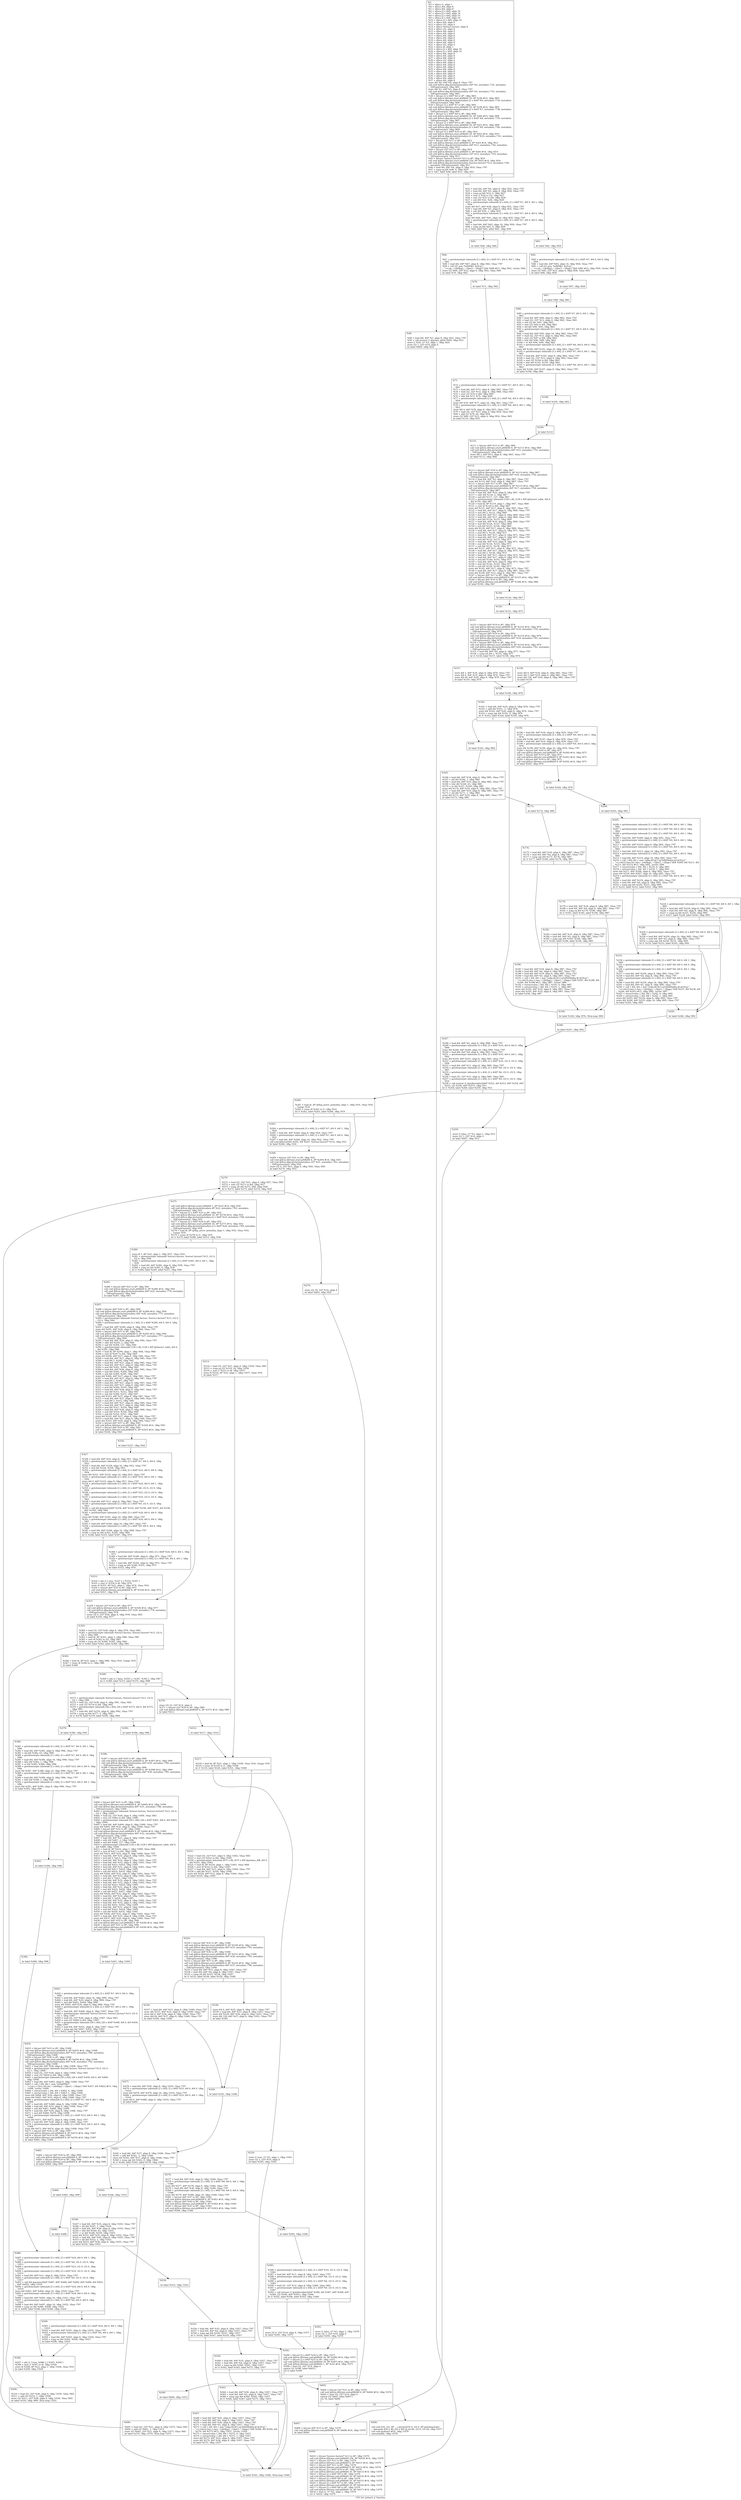 digraph "CFG for 'prime2_p' function" {
	label="CFG for 'prime2_p' function";

	Node0x16d6040 [shape=record,label="{%2:\l  %3 = alloca i1, align 1\l  %4 = alloca i64, align 8\l  %5 = alloca i64, align 8\l  %6 = alloca [2 x i64], align 16\l  %7 = alloca [2 x i64], align 16\l  %8 = alloca [2 x i64], align 16\l  %9 = alloca [2 x i64], align 16\l  %10 = alloca [2 x i64], align 16\l  %11 = alloca i64, align 8\l  %12 = alloca i32, align 4\l  %13 = alloca %struct.factors, align 8\l  %14 = alloca i32, align 4\l  %15 = alloca i64, align 8\l  %16 = alloca i64, align 8\l  %17 = alloca i64, align 8\l  %18 = alloca i64, align 8\l  %19 = alloca i64, align 8\l  %20 = alloca i64, align 8\l  %21 = alloca i32, align 4\l  %22 = alloca i8, align 1\l  %23 = alloca [2 x i64], align 16\l  %24 = alloca [2 x i64], align 16\l  %25 = alloca i64, align 8\l  %26 = alloca i64, align 8\l  %27 = alloca i64, align 8\l  %28 = alloca i32, align 4\l  %29 = alloca i64, align 8\l  %30 = alloca i64, align 8\l  %31 = alloca i64, align 8\l  %32 = alloca i64, align 8\l  %33 = alloca i64, align 8\l  %34 = alloca i64, align 8\l  %35 = alloca i64, align 8\l  %36 = alloca i64, align 8\l  %37 = alloca i64, align 8\l  store i64 %0, i64* %4, align 8, !tbaa !797\l  call void @llvm.dbg.declare(metadata i64* %4, metadata !732, metadata\l... !DIExpression()), !dbg !801\l  store i64 %1, i64* %5, align 8, !tbaa !797\l  call void @llvm.dbg.declare(metadata i64* %5, metadata !733, metadata\l... !DIExpression()), !dbg !802\l  %38 = bitcast [2 x i64]* %6 to i8*, !dbg !803\l  call void @llvm.lifetime.start.p0i8(i64 16, i8* %38) #14, !dbg !803\l  call void @llvm.dbg.declare(metadata [2 x i64]* %6, metadata !734, metadata\l... !DIExpression()), !dbg !804\l  %39 = bitcast [2 x i64]* %7 to i8*, !dbg !803\l  call void @llvm.lifetime.start.p0i8(i64 16, i8* %39) #14, !dbg !803\l  call void @llvm.dbg.declare(metadata [2 x i64]* %7, metadata !738, metadata\l... !DIExpression()), !dbg !805\l  %40 = bitcast [2 x i64]* %8 to i8*, !dbg !806\l  call void @llvm.lifetime.start.p0i8(i64 16, i8* %40) #14, !dbg !806\l  call void @llvm.dbg.declare(metadata [2 x i64]* %8, metadata !739, metadata\l... !DIExpression()), !dbg !807\l  %41 = bitcast [2 x i64]* %9 to i8*, !dbg !808\l  call void @llvm.lifetime.start.p0i8(i64 16, i8* %41) #14, !dbg !808\l  call void @llvm.dbg.declare(metadata [2 x i64]* %9, metadata !740, metadata\l... !DIExpression()), !dbg !809\l  %42 = bitcast [2 x i64]* %10 to i8*, !dbg !810\l  call void @llvm.lifetime.start.p0i8(i64 16, i8* %42) #14, !dbg !810\l  call void @llvm.dbg.declare(metadata [2 x i64]* %10, metadata !741, metadata\l... !DIExpression()), !dbg !811\l  %43 = bitcast i64* %11 to i8*, !dbg !812\l  call void @llvm.lifetime.start.p0i8(i64 8, i8* %43) #14, !dbg !812\l  call void @llvm.dbg.declare(metadata i64* %11, metadata !742, metadata\l... !DIExpression()), !dbg !813\l  %44 = bitcast i32* %12 to i8*, !dbg !814\l  call void @llvm.lifetime.start.p0i8(i64 4, i8* %44) #14, !dbg !814\l  call void @llvm.dbg.declare(metadata i32* %12, metadata !743, metadata\l... !DIExpression()), !dbg !815\l  %45 = bitcast %struct.factors* %13 to i8*, !dbg !816\l  call void @llvm.lifetime.start.p0i8(i64 256, i8* %45) #14, !dbg !816\l  call void @llvm.dbg.declare(metadata %struct.factors* %13, metadata !744,\l... metadata !DIExpression()), !dbg !817\l  %46 = load i64, i64* %4, align 8, !dbg !818, !tbaa !797\l  %47 = icmp eq i64 %46, 0, !dbg !820\l  br i1 %47, label %48, label %51, !dbg !821\l|{<s0>T|<s1>F}}"];
	Node0x16d6040:s0 -> Node0x16b6780;
	Node0x16d6040:s1 -> Node0x16b67d0;
	Node0x16b6780 [shape=record,label="{%48:\l\l  %49 = load i64, i64* %5, align 8, !dbg !822, !tbaa !797\l  %50 = call zeroext i1 @prime_p(i64 %49), !dbg !823\l  store i1 %50, i1* %3, align 1, !dbg !824\l  store i32 1, i32* %14, align 4\l  br label %609, !dbg !824\l}"];
	Node0x16b6780 -> Node0x16b88f0;
	Node0x16b67d0 [shape=record,label="{%51:\l\l  %52 = load i64, i64* %4, align 8, !dbg !825, !tbaa !797\l  %53 = load i64, i64* %5, align 8, !dbg !826, !tbaa !797\l  %54 = icmp eq i64 %53, 0, !dbg !827\l  %55 = zext i1 %54 to i32, !dbg !827\l  %56 = sext i32 %55 to i64, !dbg !828\l  %57 = sub i64 %52, %56, !dbg !829\l  %58 = getelementptr inbounds [2 x i64], [2 x i64]* %7, i64 0, i64 1, !dbg\l... !830\l  store i64 %57, i64* %58, align 8, !dbg !831, !tbaa !797\l  %59 = load i64, i64* %5, align 8, !dbg !832, !tbaa !797\l  %60 = sub i64 %59, 1, !dbg !833\l  %61 = getelementptr inbounds [2 x i64], [2 x i64]* %7, i64 0, i64 0, !dbg\l... !834\l  store i64 %60, i64* %61, align 16, !dbg !835, !tbaa !797\l  %62 = getelementptr inbounds [2 x i64], [2 x i64]* %7, i64 0, i64 0, !dbg\l... !836\l  %63 = load i64, i64* %62, align 16, !dbg !836, !tbaa !797\l  %64 = icmp eq i64 %63, 0, !dbg !838\l  br i1 %64, label %65, label %81, !dbg !839\l|{<s0>T|<s1>F}}"];
	Node0x16b67d0:s0 -> Node0x16b6820;
	Node0x16b67d0:s1 -> Node0x16b6960;
	Node0x16b6820 [shape=record,label="{%65:\l\l  br label %66, !dbg !840\l}"];
	Node0x16b6820 -> Node0x16b6870;
	Node0x16b6870 [shape=record,label="{%66:\l\l  %67 = getelementptr inbounds [2 x i64], [2 x i64]* %7, i64 0, i64 1, !dbg\l... !842\l  %68 = load i64, i64* %67, align 8, !dbg !842, !tbaa !797\l  %69 = call i32 asm \"bsf\\09$1, $\{0:q\}\",\l... \"=r,rm,~\{dirflag\},~\{fpsr\},~\{flags\}\"(i64 %68) #15, !dbg !842, !srcloc !844\l  store i32 %69, i32* %12, align 4, !dbg !842, !tbaa !845\l  br label %70, !dbg !842\l}"];
	Node0x16b6870 -> Node0x16b68c0;
	Node0x16b68c0 [shape=record,label="{%70:\l\l  br label %71, !dbg !842\l}"];
	Node0x16b68c0 -> Node0x16b6910;
	Node0x16b6910 [shape=record,label="{%71:\l\l  %72 = getelementptr inbounds [2 x i64], [2 x i64]* %7, i64 0, i64 1, !dbg\l... !847\l  %73 = load i64, i64* %72, align 8, !dbg !847, !tbaa !797\l  %74 = load i32, i32* %12, align 4, !dbg !848, !tbaa !845\l  %75 = zext i32 %74 to i64, !dbg !849\l  %76 = lshr i64 %73, %75, !dbg !849\l  %77 = getelementptr inbounds [2 x i64], [2 x i64]* %6, i64 0, i64 0, !dbg\l... !850\l  store i64 %76, i64* %77, align 16, !dbg !851, !tbaa !797\l  %78 = getelementptr inbounds [2 x i64], [2 x i64]* %6, i64 0, i64 1, !dbg\l... !852\l  store i64 0, i64* %78, align 8, !dbg !853, !tbaa !797\l  %79 = load i32, i32* %12, align 4, !dbg !854, !tbaa !845\l  %80 = add i32 %79, 64, !dbg !854\l  store i32 %80, i32* %12, align 4, !dbg !854, !tbaa !845\l  br label %110, !dbg !855\l}"];
	Node0x16b6910 -> Node0x16b6b90;
	Node0x16b6960 [shape=record,label="{%81:\l\l  br label %82, !dbg !856\l}"];
	Node0x16b6960 -> Node0x16b69b0;
	Node0x16b69b0 [shape=record,label="{%82:\l\l  %83 = getelementptr inbounds [2 x i64], [2 x i64]* %7, i64 0, i64 0, !dbg\l... !858\l  %84 = load i64, i64* %83, align 16, !dbg !858, !tbaa !797\l  %85 = call i32 asm \"bsf\\09$1, $\{0:q\}\",\l... \"=r,rm,~\{dirflag\},~\{fpsr\},~\{flags\}\"(i64 %84) #15, !dbg !858, !srcloc !860\l  store i32 %85, i32* %12, align 4, !dbg !858, !tbaa !845\l  br label %86, !dbg !858\l}"];
	Node0x16b69b0 -> Node0x16b6a00;
	Node0x16b6a00 [shape=record,label="{%86:\l\l  br label %87, !dbg !858\l}"];
	Node0x16b6a00 -> Node0x16b6a50;
	Node0x16b6a50 [shape=record,label="{%87:\l\l  br label %88, !dbg !861\l}"];
	Node0x16b6a50 -> Node0x16b6aa0;
	Node0x16b6aa0 [shape=record,label="{%88:\l\l  %89 = getelementptr inbounds [2 x i64], [2 x i64]* %7, i64 0, i64 1, !dbg\l... !862\l  %90 = load i64, i64* %89, align 8, !dbg !862, !tbaa !797\l  %91 = load i32, i32* %12, align 4, !dbg !862, !tbaa !845\l  %92 = sub i32 64, %91, !dbg !862\l  %93 = zext i32 %92 to i64, !dbg !862\l  %94 = shl i64 %90, %93, !dbg !862\l  %95 = getelementptr inbounds [2 x i64], [2 x i64]* %7, i64 0, i64 0, !dbg\l... !862\l  %96 = load i64, i64* %95, align 16, !dbg !862, !tbaa !797\l  %97 = load i32, i32* %12, align 4, !dbg !862, !tbaa !845\l  %98 = zext i32 %97 to i64, !dbg !862\l  %99 = lshr i64 %96, %98, !dbg !862\l  %100 = or i64 %94, %99, !dbg !862\l  %101 = getelementptr inbounds [2 x i64], [2 x i64]* %6, i64 0, i64 0, !dbg\l... !862\l  store i64 %100, i64* %101, align 16, !dbg !862, !tbaa !797\l  %102 = getelementptr inbounds [2 x i64], [2 x i64]* %7, i64 0, i64 1, !dbg\l... !862\l  %103 = load i64, i64* %102, align 8, !dbg !862, !tbaa !797\l  %104 = load i32, i32* %12, align 4, !dbg !862, !tbaa !845\l  %105 = zext i32 %104 to i64, !dbg !862\l  %106 = lshr i64 %103, %105, !dbg !862\l  %107 = getelementptr inbounds [2 x i64], [2 x i64]* %6, i64 0, i64 1, !dbg\l... !862\l  store i64 %106, i64* %107, align 8, !dbg !862, !tbaa !797\l  br label %108, !dbg !862\l}"];
	Node0x16b6aa0 -> Node0x16b6af0;
	Node0x16b6af0 [shape=record,label="{%108:\l\l  br label %109, !dbg !862\l}"];
	Node0x16b6af0 -> Node0x16b6b40;
	Node0x16b6b40 [shape=record,label="{%109:\l\l  br label %110\l}"];
	Node0x16b6b40 -> Node0x16b6b90;
	Node0x16b6b90 [shape=record,label="{%110:\l\l  %111 = bitcast i64* %15 to i8*, !dbg !864\l  call void @llvm.lifetime.start.p0i8(i64 8, i8* %111) #14, !dbg !864\l  call void @llvm.dbg.declare(metadata i64* %15, metadata !755, metadata\l... !DIExpression()), !dbg !865\l  store i64 2, i64* %15, align 8, !dbg !865, !tbaa !797\l  br label %112, !dbg !866\l}"];
	Node0x16b6b90 -> Node0x16b6be0;
	Node0x16b6be0 [shape=record,label="{%112:\l\l  %113 = bitcast i64* %16 to i8*, !dbg !867\l  call void @llvm.lifetime.start.p0i8(i64 8, i8* %113) #14, !dbg !867\l  call void @llvm.dbg.declare(metadata i64* %16, metadata !756, metadata\l... !DIExpression()), !dbg !867\l  %114 = load i64, i64* %5, align 8, !dbg !867, !tbaa !797\l  store i64 %114, i64* %16, align 8, !dbg !867, !tbaa !797\l  %115 = bitcast i64* %17 to i8*, !dbg !867\l  call void @llvm.lifetime.start.p0i8(i64 8, i8* %115) #14, !dbg !867\l  call void @llvm.dbg.declare(metadata i64* %17, metadata !758, metadata\l... !DIExpression()), !dbg !867\l  %116 = load i64, i64* %16, align 8, !dbg !867, !tbaa !797\l  %117 = udiv i64 %116, 2, !dbg !867\l  %118 = and i64 %117, 127, !dbg !867\l  %119 = getelementptr inbounds [128 x i8], [128 x i8]* @binvert_table, i64 0,\l... i64 %118, !dbg !867\l  %120 = load i8, i8* %119, align 1, !dbg !867, !tbaa !868\l  %121 = zext i8 %120 to i64, !dbg !867\l  store i64 %121, i64* %17, align 8, !dbg !867, !tbaa !797\l  %122 = load i64, i64* %17, align 8, !dbg !869, !tbaa !797\l  %123 = mul i64 2, %122, !dbg !869\l  %124 = load i64, i64* %17, align 8, !dbg !869, !tbaa !797\l  %125 = load i64, i64* %17, align 8, !dbg !869, !tbaa !797\l  %126 = mul i64 %124, %125, !dbg !869\l  %127 = load i64, i64* %16, align 8, !dbg !869, !tbaa !797\l  %128 = mul i64 %126, %127, !dbg !869\l  %129 = sub i64 %123, %128, !dbg !869\l  store i64 %129, i64* %17, align 8, !dbg !869, !tbaa !797\l  %130 = load i64, i64* %17, align 8, !dbg !871, !tbaa !797\l  %131 = mul i64 2, %130, !dbg !871\l  %132 = load i64, i64* %17, align 8, !dbg !871, !tbaa !797\l  %133 = load i64, i64* %17, align 8, !dbg !871, !tbaa !797\l  %134 = mul i64 %132, %133, !dbg !871\l  %135 = load i64, i64* %16, align 8, !dbg !871, !tbaa !797\l  %136 = mul i64 %134, %135, !dbg !871\l  %137 = sub i64 %131, %136, !dbg !871\l  store i64 %137, i64* %17, align 8, !dbg !871, !tbaa !797\l  %138 = load i64, i64* %17, align 8, !dbg !873, !tbaa !797\l  %139 = mul i64 2, %138, !dbg !873\l  %140 = load i64, i64* %17, align 8, !dbg !873, !tbaa !797\l  %141 = load i64, i64* %17, align 8, !dbg !873, !tbaa !797\l  %142 = mul i64 %140, %141, !dbg !873\l  %143 = load i64, i64* %16, align 8, !dbg !873, !tbaa !797\l  %144 = mul i64 %142, %143, !dbg !873\l  %145 = sub i64 %139, %144, !dbg !873\l  store i64 %145, i64* %17, align 8, !dbg !873, !tbaa !797\l  %146 = load i64, i64* %17, align 8, !dbg !867, !tbaa !797\l  store i64 %146, i64* %11, align 8, !dbg !867, !tbaa !797\l  %147 = bitcast i64* %17 to i8*, !dbg !866\l  call void @llvm.lifetime.end.p0i8(i64 8, i8* %147) #14, !dbg !866\l  %148 = bitcast i64* %16 to i8*, !dbg !866\l  call void @llvm.lifetime.end.p0i8(i64 8, i8* %148) #14, !dbg !866\l  br label %149, !dbg !867\l}"];
	Node0x16b6be0 -> Node0x16b6c30;
	Node0x16b6c30 [shape=record,label="{%149:\l\l  br label %150, !dbg !867\l}"];
	Node0x16b6c30 -> Node0x16b6c80;
	Node0x16b6c80 [shape=record,label="{%150:\l\l  br label %151, !dbg !875\l}"];
	Node0x16b6c80 -> Node0x16b6cd0;
	Node0x16b6cd0 [shape=record,label="{%151:\l\l  %152 = bitcast i64* %18 to i8*, !dbg !876\l  call void @llvm.lifetime.start.p0i8(i64 8, i8* %152) #14, !dbg !876\l  call void @llvm.dbg.declare(metadata i64* %18, metadata !759, metadata\l... !DIExpression()), !dbg !876\l  %153 = bitcast i64* %19 to i8*, !dbg !876\l  call void @llvm.lifetime.start.p0i8(i64 8, i8* %153) #14, !dbg !876\l  call void @llvm.dbg.declare(metadata i64* %19, metadata !761, metadata\l... !DIExpression()), !dbg !876\l  %154 = bitcast i64* %20 to i8*, !dbg !876\l  call void @llvm.lifetime.start.p0i8(i64 8, i8* %154) #14, !dbg !876\l  call void @llvm.dbg.declare(metadata i64* %20, metadata !762, metadata\l... !DIExpression()), !dbg !876\l  %155 = load i64, i64* %4, align 8, !dbg !877, !tbaa !797\l  %156 = icmp ult i64 1, %155, !dbg !877\l  br i1 %156, label %157, label %158, !dbg !876\l|{<s0>T|<s1>F}}"];
	Node0x16b6cd0:s0 -> Node0x16b6d20;
	Node0x16b6cd0:s1 -> Node0x16b6d70;
	Node0x16b6d20 [shape=record,label="{%157:\l\l  store i64 1, i64* %18, align 8, !dbg !879, !tbaa !797\l  store i64 0, i64* %19, align 8, !dbg !879, !tbaa !797\l  store i64 64, i64* %20, align 8, !dbg !879, !tbaa !797\l  br label %159, !dbg !879\l}"];
	Node0x16b6d20 -> Node0x16b6dc0;
	Node0x16b6d70 [shape=record,label="{%158:\l\l  store i64 0, i64* %18, align 8, !dbg !881, !tbaa !797\l  store i64 1, i64* %19, align 8, !dbg !881, !tbaa !797\l  store i64 128, i64* %20, align 8, !dbg !881, !tbaa !797\l  br label %159\l}"];
	Node0x16b6d70 -> Node0x16b6dc0;
	Node0x16b6dc0 [shape=record,label="{%159:\l\l  br label %160, !dbg !876\l}"];
	Node0x16b6dc0 -> Node0x16b6e10;
	Node0x16b6e10 [shape=record,label="{%160:\l\l  %161 = load i64, i64* %20, align 8, !dbg !876, !tbaa !797\l  %162 = add i64 %161, -1, !dbg !876\l  store i64 %162, i64* %20, align 8, !dbg !876, !tbaa !797\l  %163 = icmp ugt i64 %161, 0, !dbg !876\l  br i1 %163, label %164, label %195, !dbg !876\l|{<s0>T|<s1>F}}"];
	Node0x16b6e10:s0 -> Node0x16b6e60;
	Node0x16b6e10:s1 -> Node0x16b70e0;
	Node0x16b6e60 [shape=record,label="{%164:\l\l  br label %165, !dbg !883\l}"];
	Node0x16b6e60 -> Node0x16b6eb0;
	Node0x16b6eb0 [shape=record,label="{%165:\l\l  %166 = load i64, i64* %18, align 8, !dbg !885, !tbaa !797\l  %167 = shl i64 %166, 1, !dbg !885\l  %168 = load i64, i64* %19, align 8, !dbg !885, !tbaa !797\l  %169 = lshr i64 %168, 63, !dbg !885\l  %170 = or i64 %167, %169, !dbg !885\l  store i64 %170, i64* %18, align 8, !dbg !885, !tbaa !797\l  %171 = load i64, i64* %19, align 8, !dbg !885, !tbaa !797\l  %172 = shl i64 %171, 1, !dbg !885\l  store i64 %172, i64* %19, align 8, !dbg !885, !tbaa !797\l  br label %173, !dbg !885\l}"];
	Node0x16b6eb0 -> Node0x16b6f00;
	Node0x16b6f00 [shape=record,label="{%173:\l\l  br label %174, !dbg !885\l}"];
	Node0x16b6f00 -> Node0x16b6f50;
	Node0x16b6f50 [shape=record,label="{%174:\l\l  %175 = load i64, i64* %18, align 8, !dbg !887, !tbaa !797\l  %176 = load i64, i64* %4, align 8, !dbg !887, !tbaa !797\l  %177 = icmp ugt i64 %175, %176, !dbg !887\l  br i1 %177, label %186, label %178, !dbg !887\l|{<s0>T|<s1>F}}"];
	Node0x16b6f50:s0 -> Node0x16b7040;
	Node0x16b6f50:s1 -> Node0x16b6fa0;
	Node0x16b6fa0 [shape=record,label="{%178:\l\l  %179 = load i64, i64* %18, align 8, !dbg !887, !tbaa !797\l  %180 = load i64, i64* %4, align 8, !dbg !887, !tbaa !797\l  %181 = icmp eq i64 %179, %180, !dbg !887\l  br i1 %181, label %182, label %194, !dbg !887\l|{<s0>T|<s1>F}}"];
	Node0x16b6fa0:s0 -> Node0x16b6ff0;
	Node0x16b6fa0:s1 -> Node0x16b7090;
	Node0x16b6ff0 [shape=record,label="{%182:\l\l  %183 = load i64, i64* %19, align 8, !dbg !887, !tbaa !797\l  %184 = load i64, i64* %5, align 8, !dbg !887, !tbaa !797\l  %185 = icmp uge i64 %183, %184, !dbg !887\l  br i1 %185, label %186, label %194, !dbg !883\l|{<s0>T|<s1>F}}"];
	Node0x16b6ff0:s0 -> Node0x16b7040;
	Node0x16b6ff0:s1 -> Node0x16b7090;
	Node0x16b7040 [shape=record,label="{%186:\l\l  %187 = load i64, i64* %18, align 8, !dbg !887, !tbaa !797\l  %188 = load i64, i64* %4, align 8, !dbg !887, !tbaa !797\l  %189 = load i64, i64* %19, align 8, !dbg !887, !tbaa !797\l  %190 = load i64, i64* %5, align 8, !dbg !887, !tbaa !797\l  %191 = call \{ i64, i64 \} asm \"subq $5,$\{1:q\}\\0A\\09sbbq $3,$\{0:q\}\",\l... \"=r,=&r,0,rme,1,rme,~\{dirflag\},~\{fpsr\},~\{flags\}\"(i64 %187, i64 %188, i64\l... %189, i64 %190) #15, !dbg !887, !srcloc !889\l  %192 = extractvalue \{ i64, i64 \} %191, 0, !dbg !887\l  %193 = extractvalue \{ i64, i64 \} %191, 1, !dbg !887\l  store i64 %192, i64* %18, align 8, !dbg !887, !tbaa !797\l  store i64 %193, i64* %19, align 8, !dbg !887, !tbaa !797\l  br label %194, !dbg !887\l}"];
	Node0x16b7040 -> Node0x16b7090;
	Node0x16b7090 [shape=record,label="{%194:\l\l  br label %160, !dbg !876, !llvm.loop !890\l}"];
	Node0x16b7090 -> Node0x16b6e10;
	Node0x16b70e0 [shape=record,label="{%195:\l\l  %196 = load i64, i64* %18, align 8, !dbg !876, !tbaa !797\l  %197 = getelementptr inbounds [2 x i64], [2 x i64]* %9, i64 0, i64 1, !dbg\l... !876\l  store i64 %196, i64* %197, align 8, !dbg !876, !tbaa !797\l  %198 = load i64, i64* %19, align 8, !dbg !876, !tbaa !797\l  %199 = getelementptr inbounds [2 x i64], [2 x i64]* %9, i64 0, i64 0, !dbg\l... !876\l  store i64 %198, i64* %199, align 16, !dbg !876, !tbaa !797\l  %200 = bitcast i64* %20 to i8*, !dbg !875\l  call void @llvm.lifetime.end.p0i8(i64 8, i8* %200) #14, !dbg !875\l  %201 = bitcast i64* %19 to i8*, !dbg !875\l  call void @llvm.lifetime.end.p0i8(i64 8, i8* %201) #14, !dbg !875\l  %202 = bitcast i64* %18 to i8*, !dbg !875\l  call void @llvm.lifetime.end.p0i8(i64 8, i8* %202) #14, !dbg !875\l  br label %203, !dbg !876\l}"];
	Node0x16b70e0 -> Node0x16b7130;
	Node0x16b7130 [shape=record,label="{%203:\l\l  br label %204, !dbg !876\l}"];
	Node0x16b7130 -> Node0x16b7180;
	Node0x16b7180 [shape=record,label="{%204:\l\l  br label %205, !dbg !891\l}"];
	Node0x16b7180 -> Node0x16b71d0;
	Node0x16b71d0 [shape=record,label="{%205:\l\l  %206 = getelementptr inbounds [2 x i64], [2 x i64]* %8, i64 0, i64 1, !dbg\l... !892\l  %207 = getelementptr inbounds [2 x i64], [2 x i64]* %8, i64 0, i64 0, !dbg\l... !892\l  %208 = getelementptr inbounds [2 x i64], [2 x i64]* %9, i64 0, i64 1, !dbg\l... !892\l  %209 = load i64, i64* %208, align 8, !dbg !892, !tbaa !797\l  %210 = getelementptr inbounds [2 x i64], [2 x i64]* %9, i64 0, i64 1, !dbg\l... !892\l  %211 = load i64, i64* %210, align 8, !dbg !892, !tbaa !797\l  %212 = getelementptr inbounds [2 x i64], [2 x i64]* %9, i64 0, i64 0, !dbg\l... !892\l  %213 = load i64, i64* %212, align 16, !dbg !892, !tbaa !797\l  %214 = getelementptr inbounds [2 x i64], [2 x i64]* %9, i64 0, i64 0, !dbg\l... !892\l  %215 = load i64, i64* %214, align 16, !dbg !892, !tbaa !797\l  %216 = call \{ i64, i64 \} asm \"addq $5,$\{1:q\}\\0A\\09adcq $3,$\{0:q\}\",\l... \"=r,=&r,0,rme,%1,rme,~\{dirflag\},~\{fpsr\},~\{flags\}\"(i64 %209, i64 %211, i64\l... %213, i64 %215) #15, !dbg !892, !srcloc !894\l  %217 = extractvalue \{ i64, i64 \} %216, 0, !dbg !892\l  %218 = extractvalue \{ i64, i64 \} %216, 1, !dbg !892\l  store i64 %217, i64* %206, align 8, !dbg !892, !tbaa !797\l  store i64 %218, i64* %207, align 16, !dbg !892, !tbaa !797\l  %219 = getelementptr inbounds [2 x i64], [2 x i64]* %8, i64 0, i64 1, !dbg\l... !895\l  %220 = load i64, i64* %219, align 8, !dbg !895, !tbaa !797\l  %221 = load i64, i64* %4, align 8, !dbg !895, !tbaa !797\l  %222 = icmp ugt i64 %220, %221, !dbg !895\l  br i1 %222, label %233, label %223, !dbg !895\l|{<s0>T|<s1>F}}"];
	Node0x16b71d0:s0 -> Node0x16b72c0;
	Node0x16b71d0:s1 -> Node0x16b7220;
	Node0x16b7220 [shape=record,label="{%223:\l\l  %224 = getelementptr inbounds [2 x i64], [2 x i64]* %8, i64 0, i64 1, !dbg\l... !895\l  %225 = load i64, i64* %224, align 8, !dbg !895, !tbaa !797\l  %226 = load i64, i64* %4, align 8, !dbg !895, !tbaa !797\l  %227 = icmp eq i64 %225, %226, !dbg !895\l  br i1 %227, label %228, label %245, !dbg !895\l|{<s0>T|<s1>F}}"];
	Node0x16b7220:s0 -> Node0x16b7270;
	Node0x16b7220:s1 -> Node0x16b7310;
	Node0x16b7270 [shape=record,label="{%228:\l\l  %229 = getelementptr inbounds [2 x i64], [2 x i64]* %8, i64 0, i64 0, !dbg\l... !895\l  %230 = load i64, i64* %229, align 16, !dbg !895, !tbaa !797\l  %231 = load i64, i64* %5, align 8, !dbg !895, !tbaa !797\l  %232 = icmp uge i64 %230, %231, !dbg !895\l  br i1 %232, label %233, label %245, !dbg !892\l|{<s0>T|<s1>F}}"];
	Node0x16b7270:s0 -> Node0x16b72c0;
	Node0x16b7270:s1 -> Node0x16b7310;
	Node0x16b72c0 [shape=record,label="{%233:\l\l  %234 = getelementptr inbounds [2 x i64], [2 x i64]* %8, i64 0, i64 1, !dbg\l... !895\l  %235 = getelementptr inbounds [2 x i64], [2 x i64]* %8, i64 0, i64 0, !dbg\l... !895\l  %236 = getelementptr inbounds [2 x i64], [2 x i64]* %8, i64 0, i64 1, !dbg\l... !895\l  %237 = load i64, i64* %236, align 8, !dbg !895, !tbaa !797\l  %238 = load i64, i64* %4, align 8, !dbg !895, !tbaa !797\l  %239 = getelementptr inbounds [2 x i64], [2 x i64]* %8, i64 0, i64 0, !dbg\l... !895\l  %240 = load i64, i64* %239, align 16, !dbg !895, !tbaa !797\l  %241 = load i64, i64* %5, align 8, !dbg !895, !tbaa !797\l  %242 = call \{ i64, i64 \} asm \"subq $5,$\{1:q\}\\0A\\09sbbq $3,$\{0:q\}\",\l... \"=r,=&r,0,rme,1,rme,~\{dirflag\},~\{fpsr\},~\{flags\}\"(i64 %237, i64 %238, i64\l... %240, i64 %241) #15, !dbg !895, !srcloc !897\l  %243 = extractvalue \{ i64, i64 \} %242, 0, !dbg !895\l  %244 = extractvalue \{ i64, i64 \} %242, 1, !dbg !895\l  store i64 %243, i64* %234, align 8, !dbg !895, !tbaa !797\l  store i64 %244, i64* %235, align 16, !dbg !895, !tbaa !797\l  br label %245, !dbg !895\l}"];
	Node0x16b72c0 -> Node0x16b7310;
	Node0x16b7310 [shape=record,label="{%245:\l\l  br label %246, !dbg !892\l}"];
	Node0x16b7310 -> Node0x16b7360;
	Node0x16b7360 [shape=record,label="{%246:\l\l  br label %247, !dbg !892\l}"];
	Node0x16b7360 -> Node0x16b73b0;
	Node0x16b73b0 [shape=record,label="{%247:\l\l  %248 = load i64, i64* %5, align 8, !dbg !898, !tbaa !797\l  %249 = getelementptr inbounds [2 x i64], [2 x i64]* %10, i64 0, i64 0, !dbg\l... !899\l  store i64 %248, i64* %249, align 16, !dbg !900, !tbaa !797\l  %250 = load i64, i64* %4, align 8, !dbg !901, !tbaa !797\l  %251 = getelementptr inbounds [2 x i64], [2 x i64]* %10, i64 0, i64 1, !dbg\l... !902\l  store i64 %250, i64* %251, align 8, !dbg !903, !tbaa !797\l  %252 = getelementptr inbounds [2 x i64], [2 x i64]* %10, i32 0, i32 0, !dbg\l... !904\l  %253 = load i64, i64* %11, align 8, !dbg !906, !tbaa !797\l  %254 = getelementptr inbounds [2 x i64], [2 x i64]* %8, i32 0, i32 0, !dbg\l... !907\l  %255 = getelementptr inbounds [2 x i64], [2 x i64]* %6, i32 0, i32 0, !dbg\l... !908\l  %256 = load i32, i32* %12, align 4, !dbg !909, !tbaa !845\l  %257 = getelementptr inbounds [2 x i64], [2 x i64]* %9, i32 0, i32 0, !dbg\l... !910\l  %258 = call zeroext i1 @millerrabin2(i64* %252, i64 %253, i64* %254, i64*\l... %255, i32 %256, i64* %257), !dbg !911\l  br i1 %258, label %260, label %259, !dbg !912\l|{<s0>T|<s1>F}}"];
	Node0x16b73b0:s0 -> Node0x16b7450;
	Node0x16b73b0:s1 -> Node0x16b7400;
	Node0x16b7400 [shape=record,label="{%259:\l\l  store i1 false, i1* %3, align 1, !dbg !913\l  store i32 1, i32* %14, align 4\l  br label %607, !dbg !913\l}"];
	Node0x16b7400 -> Node0x16b88a0;
	Node0x16b7450 [shape=record,label="{%260:\l\l  %261 = load i8, i8* @flag_prove_primality, align 1, !dbg !914, !tbaa !916,\l... !range !918\l  %262 = trunc i8 %261 to i1, !dbg !914\l  br i1 %262, label %263, label %268, !dbg !919\l|{<s0>T|<s1>F}}"];
	Node0x16b7450:s0 -> Node0x16b74a0;
	Node0x16b7450:s1 -> Node0x16b74f0;
	Node0x16b74a0 [shape=record,label="{%263:\l\l  %264 = getelementptr inbounds [2 x i64], [2 x i64]* %7, i64 0, i64 1, !dbg\l... !920\l  %265 = load i64, i64* %264, align 8, !dbg !920, !tbaa !797\l  %266 = getelementptr inbounds [2 x i64], [2 x i64]* %7, i64 0, i64 0, !dbg\l... !922\l  %267 = load i64, i64* %266, align 16, !dbg !922, !tbaa !797\l  call void @factor(i64 %265, i64 %267, %struct.factors* %13), !dbg !923\l  br label %268, !dbg !924\l}"];
	Node0x16b74a0 -> Node0x16b74f0;
	Node0x16b74f0 [shape=record,label="{%268:\l\l  %269 = bitcast i32* %21 to i8*, !dbg !925\l  call void @llvm.lifetime.start.p0i8(i64 4, i8* %269) #14, !dbg !925\l  call void @llvm.dbg.declare(metadata i32* %21, metadata !763, metadata\l... !DIExpression()), !dbg !926\l  store i32 0, i32* %21, align 4, !dbg !926, !tbaa !845\l  br label %270, !dbg !925\l}"];
	Node0x16b74f0 -> Node0x16b7540;
	Node0x16b7540 [shape=record,label="{%270:\l\l  %271 = load i32, i32* %21, align 4, !dbg !927, !tbaa !845\l  %272 = zext i32 %271 to i64, !dbg !927\l  %273 = icmp ult i64 %272, 668, !dbg !928\l  br i1 %273, label %275, label %274, !dbg !929\l|{<s0>T|<s1>F}}"];
	Node0x16b7540:s0 -> Node0x16b75e0;
	Node0x16b7540:s1 -> Node0x16b7590;
	Node0x16b7590 [shape=record,label="{%274:\l\l  store i32 18, i32* %14, align 4\l  br label %603, !dbg !929\l}"];
	Node0x16b7590 -> Node0x16b8800;
	Node0x16b75e0 [shape=record,label="{%275:\l\l  call void @llvm.lifetime.start.p0i8(i64 1, i8* %22) #14, !dbg !930\l  call void @llvm.dbg.declare(metadata i8* %22, metadata !765, metadata\l... !DIExpression()), !dbg !931\l  %276 = bitcast [2 x i64]* %23 to i8*, !dbg !932\l  call void @llvm.lifetime.start.p0i8(i64 16, i8* %276) #14, !dbg !932\l  call void @llvm.dbg.declare(metadata [2 x i64]* %23, metadata !768, metadata\l... !DIExpression()), !dbg !933\l  %277 = bitcast [2 x i64]* %24 to i8*, !dbg !932\l  call void @llvm.lifetime.start.p0i8(i64 16, i8* %277) #14, !dbg !932\l  call void @llvm.dbg.declare(metadata [2 x i64]* %24, metadata !769, metadata\l... !DIExpression()), !dbg !934\l  %278 = load i8, i8* @flag_prove_primality, align 1, !dbg !935, !tbaa !916,\l... !range !918\l  %279 = trunc i8 %278 to i1, !dbg !935\l  br i1 %279, label %280, label %513, !dbg !936\l|{<s0>T|<s1>F}}"];
	Node0x16b75e0:s0 -> Node0x16b7630;
	Node0x16b75e0:s1 -> Node0x16b8030;
	Node0x16b7630 [shape=record,label="{%280:\l\l  store i8 1, i8* %22, align 1, !dbg !937, !tbaa !916\l  %281 = getelementptr inbounds %struct.factors, %struct.factors* %13, i32 0,\l... i32 0, !dbg !938\l  %282 = getelementptr inbounds [2 x i64], [2 x i64]* %281, i64 0, i64 1, !dbg\l... !939\l  %283 = load i64, i64* %282, align 8, !dbg !939, !tbaa !797\l  %284 = icmp ne i64 %283, 0, !dbg !939\l  br i1 %284, label %285, label %357, !dbg !940\l|{<s0>T|<s1>F}}"];
	Node0x16b7630:s0 -> Node0x16b7680;
	Node0x16b7630:s1 -> Node0x16b7860;
	Node0x16b7680 [shape=record,label="{%285:\l\l  %286 = bitcast i64* %25 to i8*, !dbg !941\l  call void @llvm.lifetime.start.p0i8(i64 8, i8* %286) #14, !dbg !941\l  call void @llvm.dbg.declare(metadata i64* %25, metadata !770, metadata\l... !DIExpression()), !dbg !942\l  br label %287, !dbg !943\l}"];
	Node0x16b7680 -> Node0x16b76d0;
	Node0x16b76d0 [shape=record,label="{%287:\l\l  %288 = bitcast i64* %26 to i8*, !dbg !944\l  call void @llvm.lifetime.start.p0i8(i64 8, i8* %288) #14, !dbg !944\l  call void @llvm.dbg.declare(metadata i64* %26, metadata !775, metadata\l... !DIExpression()), !dbg !944\l  %289 = getelementptr inbounds %struct.factors, %struct.factors* %13, i32 0,\l... i32 0, !dbg !944\l  %290 = getelementptr inbounds [2 x i64], [2 x i64]* %289, i64 0, i64 0, !dbg\l... !944\l  %291 = load i64, i64* %290, align 8, !dbg !944, !tbaa !797\l  store i64 %291, i64* %26, align 8, !dbg !944, !tbaa !797\l  %292 = bitcast i64* %27 to i8*, !dbg !944\l  call void @llvm.lifetime.start.p0i8(i64 8, i8* %292) #14, !dbg !944\l  call void @llvm.dbg.declare(metadata i64* %27, metadata !777, metadata\l... !DIExpression()), !dbg !944\l  %293 = load i64, i64* %26, align 8, !dbg !944, !tbaa !797\l  %294 = udiv i64 %293, 2, !dbg !944\l  %295 = and i64 %294, 127, !dbg !944\l  %296 = getelementptr inbounds [128 x i8], [128 x i8]* @binvert_table, i64 0,\l... i64 %295, !dbg !944\l  %297 = load i8, i8* %296, align 1, !dbg !944, !tbaa !868\l  %298 = zext i8 %297 to i64, !dbg !944\l  store i64 %298, i64* %27, align 8, !dbg !944, !tbaa !797\l  %299 = load i64, i64* %27, align 8, !dbg !945, !tbaa !797\l  %300 = mul i64 2, %299, !dbg !945\l  %301 = load i64, i64* %27, align 8, !dbg !945, !tbaa !797\l  %302 = load i64, i64* %27, align 8, !dbg !945, !tbaa !797\l  %303 = mul i64 %301, %302, !dbg !945\l  %304 = load i64, i64* %26, align 8, !dbg !945, !tbaa !797\l  %305 = mul i64 %303, %304, !dbg !945\l  %306 = sub i64 %300, %305, !dbg !945\l  store i64 %306, i64* %27, align 8, !dbg !945, !tbaa !797\l  %307 = load i64, i64* %27, align 8, !dbg !947, !tbaa !797\l  %308 = mul i64 2, %307, !dbg !947\l  %309 = load i64, i64* %27, align 8, !dbg !947, !tbaa !797\l  %310 = load i64, i64* %27, align 8, !dbg !947, !tbaa !797\l  %311 = mul i64 %309, %310, !dbg !947\l  %312 = load i64, i64* %26, align 8, !dbg !947, !tbaa !797\l  %313 = mul i64 %311, %312, !dbg !947\l  %314 = sub i64 %308, %313, !dbg !947\l  store i64 %314, i64* %27, align 8, !dbg !947, !tbaa !797\l  %315 = load i64, i64* %27, align 8, !dbg !949, !tbaa !797\l  %316 = mul i64 2, %315, !dbg !949\l  %317 = load i64, i64* %27, align 8, !dbg !949, !tbaa !797\l  %318 = load i64, i64* %27, align 8, !dbg !949, !tbaa !797\l  %319 = mul i64 %317, %318, !dbg !949\l  %320 = load i64, i64* %26, align 8, !dbg !949, !tbaa !797\l  %321 = mul i64 %319, %320, !dbg !949\l  %322 = sub i64 %316, %321, !dbg !949\l  store i64 %322, i64* %27, align 8, !dbg !949, !tbaa !797\l  %323 = load i64, i64* %27, align 8, !dbg !944, !tbaa !797\l  store i64 %323, i64* %25, align 8, !dbg !944, !tbaa !797\l  %324 = bitcast i64* %27 to i8*, !dbg !943\l  call void @llvm.lifetime.end.p0i8(i64 8, i8* %324) #14, !dbg !943\l  %325 = bitcast i64* %26 to i8*, !dbg !943\l  call void @llvm.lifetime.end.p0i8(i64 8, i8* %325) #14, !dbg !943\l  br label %326, !dbg !944\l}"];
	Node0x16b76d0 -> Node0x16b7720;
	Node0x16b7720 [shape=record,label="{%326:\l\l  br label %327, !dbg !944\l}"];
	Node0x16b7720 -> Node0x16b7770;
	Node0x16b7770 [shape=record,label="{%327:\l\l  %328 = load i64, i64* %25, align 8, !dbg !951, !tbaa !797\l  %329 = getelementptr inbounds [2 x i64], [2 x i64]* %7, i64 0, i64 0, !dbg\l... !952\l  %330 = load i64, i64* %329, align 16, !dbg !952, !tbaa !797\l  %331 = mul i64 %328, %330, !dbg !953\l  %332 = getelementptr inbounds [2 x i64], [2 x i64]* %23, i64 0, i64 0, !dbg\l... !954\l  store i64 %331, i64* %332, align 16, !dbg !955, !tbaa !797\l  %333 = getelementptr inbounds [2 x i64], [2 x i64]* %23, i64 0, i64 1, !dbg\l... !956\l  store i64 0, i64* %333, align 8, !dbg !957, !tbaa !797\l  %334 = getelementptr inbounds [2 x i64], [2 x i64]* %24, i64 0, i64 1, !dbg\l... !958\l  %335 = getelementptr inbounds [2 x i64], [2 x i64]* %8, i32 0, i32 0, !dbg\l... !959\l  %336 = getelementptr inbounds [2 x i64], [2 x i64]* %23, i32 0, i32 0, !dbg\l... !960\l  %337 = getelementptr inbounds [2 x i64], [2 x i64]* %10, i32 0, i32 0, !dbg\l... !961\l  %338 = load i64, i64* %11, align 8, !dbg !962, !tbaa !797\l  %339 = getelementptr inbounds [2 x i64], [2 x i64]* %9, i32 0, i32 0, !dbg\l... !963\l  %340 = call i64 @powm2(i64* %334, i64* %335, i64* %336, i64* %337, i64 %338,\l... i64* %339), !dbg !964\l  %341 = getelementptr inbounds [2 x i64], [2 x i64]* %24, i64 0, i64 0, !dbg\l... !965\l  store i64 %340, i64* %341, align 16, !dbg !966, !tbaa !797\l  %342 = getelementptr inbounds [2 x i64], [2 x i64]* %24, i64 0, i64 0, !dbg\l... !967\l  %343 = load i64, i64* %342, align 16, !dbg !967, !tbaa !797\l  %344 = getelementptr inbounds [2 x i64], [2 x i64]* %9, i64 0, i64 0, !dbg\l... !968\l  %345 = load i64, i64* %344, align 16, !dbg !968, !tbaa !797\l  %346 = icmp ne i64 %343, %345, !dbg !969\l  br i1 %346, label %353, label %347, !dbg !970\l|{<s0>T|<s1>F}}"];
	Node0x16b7770:s0 -> Node0x16b7810;
	Node0x16b7770:s1 -> Node0x16b77c0;
	Node0x16b77c0 [shape=record,label="{%347:\l\l  %348 = getelementptr inbounds [2 x i64], [2 x i64]* %24, i64 0, i64 1, !dbg\l... !971\l  %349 = load i64, i64* %348, align 8, !dbg !971, !tbaa !797\l  %350 = getelementptr inbounds [2 x i64], [2 x i64]* %9, i64 0, i64 1, !dbg\l... !972\l  %351 = load i64, i64* %350, align 8, !dbg !972, !tbaa !797\l  %352 = icmp ne i64 %349, %351, !dbg !973\l  br label %353, !dbg !970\l}"];
	Node0x16b77c0 -> Node0x16b7810;
	Node0x16b7810 [shape=record,label="{%353:\l\l  %354 = phi i1 [ true, %327 ], [ %352, %347 ]\l  %355 = zext i1 %354 to i8, !dbg !974\l  store i8 %355, i8* %22, align 1, !dbg !974, !tbaa !916\l  %356 = bitcast i64* %25 to i8*, !dbg !975\l  call void @llvm.lifetime.end.p0i8(i64 8, i8* %356) #14, !dbg !975\l  br label %357, !dbg !976\l}"];
	Node0x16b7810 -> Node0x16b7860;
	Node0x16b7860 [shape=record,label="{%357:\l\l  %358 = bitcast i32* %28 to i8*, !dbg !977\l  call void @llvm.lifetime.start.p0i8(i64 4, i8* %358) #14, !dbg !977\l  call void @llvm.dbg.declare(metadata i32* %28, metadata !778, metadata\l... !DIExpression()), !dbg !978\l  store i32 0, i32* %28, align 4, !dbg !978, !tbaa !845\l  br label %359, !dbg !977\l}"];
	Node0x16b7860 -> Node0x16b78b0;
	Node0x16b78b0 [shape=record,label="{%359:\l\l  %360 = load i32, i32* %28, align 4, !dbg !979, !tbaa !845\l  %361 = getelementptr inbounds %struct.factors, %struct.factors* %13, i32 0,\l... i32 3, !dbg !980\l  %362 = load i8, i8* %361, align 2, !dbg !980, !tbaa !981\l  %363 = zext i8 %362 to i32, !dbg !983\l  %364 = icmp ult i32 %360, %363, !dbg !984\l  br i1 %364, label %365, label %368, !dbg !985\l|{<s0>T|<s1>F}}"];
	Node0x16b78b0:s0 -> Node0x16b7900;
	Node0x16b78b0:s1 -> Node0x16b7950;
	Node0x16b7900 [shape=record,label="{%365:\l\l  %366 = load i8, i8* %22, align 1, !dbg !986, !tbaa !916, !range !918\l  %367 = trunc i8 %366 to i1, !dbg !986\l  br label %368\l}"];
	Node0x16b7900 -> Node0x16b7950;
	Node0x16b7950 [shape=record,label="{%368:\l\l  %369 = phi i1 [ false, %359 ], [ %367, %365 ], !dbg !987\l  br i1 %369, label %372, label %370, !dbg !988\l|{<s0>T|<s1>F}}"];
	Node0x16b7950:s0 -> Node0x16b79f0;
	Node0x16b7950:s1 -> Node0x16b79a0;
	Node0x16b79a0 [shape=record,label="{%370:\l\l  store i32 23, i32* %14, align 4\l  %371 = bitcast i32* %28 to i8*, !dbg !989\l  call void @llvm.lifetime.end.p0i8(i64 4, i8* %371) #14, !dbg !989\l  br label %512\l}"];
	Node0x16b79a0 -> Node0x16b7fe0;
	Node0x16b79f0 [shape=record,label="{%372:\l\l  %373 = getelementptr inbounds %struct.factors, %struct.factors* %13, i32 0,\l... i32 1, !dbg !990\l  %374 = load i32, i32* %28, align 4, !dbg !991, !tbaa !845\l  %375 = zext i32 %374 to i64, !dbg !992\l  %376 = getelementptr inbounds [26 x i64], [26 x i64]* %373, i64 0, i64 %375,\l... !dbg !992\l  %377 = load i64, i64* %376, align 8, !dbg !992, !tbaa !797\l  %378 = icmp eq i64 %377, 2, !dbg !993\l  br i1 %378, label %379, label %395, !dbg !994\l|{<s0>T|<s1>F}}"];
	Node0x16b79f0:s0 -> Node0x16b7a40;
	Node0x16b79f0:s1 -> Node0x16b7b80;
	Node0x16b7a40 [shape=record,label="{%379:\l\l  br label %380, !dbg !995\l}"];
	Node0x16b7a40 -> Node0x16b7a90;
	Node0x16b7a90 [shape=record,label="{%380:\l\l  %381 = getelementptr inbounds [2 x i64], [2 x i64]* %7, i64 0, i64 1, !dbg\l... !996\l  %382 = load i64, i64* %381, align 8, !dbg !996, !tbaa !797\l  %383 = shl i64 %382, 63, !dbg !996\l  %384 = getelementptr inbounds [2 x i64], [2 x i64]* %7, i64 0, i64 0, !dbg\l... !996\l  %385 = load i64, i64* %384, align 16, !dbg !996, !tbaa !797\l  %386 = lshr i64 %385, 1, !dbg !996\l  %387 = or i64 %383, %386, !dbg !996\l  %388 = getelementptr inbounds [2 x i64], [2 x i64]* %23, i64 0, i64 0, !dbg\l... !996\l  store i64 %387, i64* %388, align 16, !dbg !996, !tbaa !797\l  %389 = getelementptr inbounds [2 x i64], [2 x i64]* %7, i64 0, i64 1, !dbg\l... !996\l  %390 = load i64, i64* %389, align 8, !dbg !996, !tbaa !797\l  %391 = lshr i64 %390, 1, !dbg !996\l  %392 = getelementptr inbounds [2 x i64], [2 x i64]* %23, i64 0, i64 1, !dbg\l... !996\l  store i64 %391, i64* %392, align 8, !dbg !996, !tbaa !797\l  br label %393, !dbg !996\l}"];
	Node0x16b7a90 -> Node0x16b7ae0;
	Node0x16b7ae0 [shape=record,label="{%393:\l\l  br label %394, !dbg !996\l}"];
	Node0x16b7ae0 -> Node0x16b7b30;
	Node0x16b7b30 [shape=record,label="{%394:\l\l  br label %486, !dbg !996\l}"];
	Node0x16b7b30 -> Node0x16b7ea0;
	Node0x16b7b80 [shape=record,label="{%395:\l\l  br label %396, !dbg !998\l}"];
	Node0x16b7b80 -> Node0x16b7bd0;
	Node0x16b7bd0 [shape=record,label="{%396:\l\l  %397 = bitcast i64* %29 to i8*, !dbg !999\l  call void @llvm.lifetime.start.p0i8(i64 8, i8* %397) #14, !dbg !999\l  call void @llvm.dbg.declare(metadata i64* %29, metadata !780, metadata\l... !DIExpression()), !dbg !999\l  %398 = bitcast i64* %30 to i8*, !dbg !999\l  call void @llvm.lifetime.start.p0i8(i64 8, i8* %398) #14, !dbg !999\l  call void @llvm.dbg.declare(metadata i64* %30, metadata !785, metadata\l... !DIExpression()), !dbg !999\l  br label %399, !dbg !999\l}"];
	Node0x16b7bd0 -> Node0x16b7c20;
	Node0x16b7c20 [shape=record,label="{%399:\l\l  %400 = bitcast i64* %31 to i8*, !dbg !1000\l  call void @llvm.lifetime.start.p0i8(i64 8, i8* %400) #14, !dbg !1000\l  call void @llvm.dbg.declare(metadata i64* %31, metadata !786, metadata\l... !DIExpression()), !dbg !1000\l  %401 = getelementptr inbounds %struct.factors, %struct.factors* %13, i32 0,\l... i32 1, !dbg !1000\l  %402 = load i32, i32* %28, align 4, !dbg !1000, !tbaa !845\l  %403 = zext i32 %402 to i64, !dbg !1000\l  %404 = getelementptr inbounds [26 x i64], [26 x i64]* %401, i64 0, i64 %403,\l... !dbg !1000\l  %405 = load i64, i64* %404, align 8, !dbg !1000, !tbaa !797\l  store i64 %405, i64* %31, align 8, !dbg !1000, !tbaa !797\l  %406 = bitcast i64* %32 to i8*, !dbg !1000\l  call void @llvm.lifetime.start.p0i8(i64 8, i8* %406) #14, !dbg !1000\l  call void @llvm.dbg.declare(metadata i64* %32, metadata !788, metadata\l... !DIExpression()), !dbg !1000\l  %407 = load i64, i64* %31, align 8, !dbg !1000, !tbaa !797\l  %408 = udiv i64 %407, 2, !dbg !1000\l  %409 = and i64 %408, 127, !dbg !1000\l  %410 = getelementptr inbounds [128 x i8], [128 x i8]* @binvert_table, i64 0,\l... i64 %409, !dbg !1000\l  %411 = load i8, i8* %410, align 1, !dbg !1000, !tbaa !868\l  %412 = zext i8 %411 to i64, !dbg !1000\l  store i64 %412, i64* %32, align 8, !dbg !1000, !tbaa !797\l  %413 = load i64, i64* %32, align 8, !dbg !1001, !tbaa !797\l  %414 = mul i64 2, %413, !dbg !1001\l  %415 = load i64, i64* %32, align 8, !dbg !1001, !tbaa !797\l  %416 = load i64, i64* %32, align 8, !dbg !1001, !tbaa !797\l  %417 = mul i64 %415, %416, !dbg !1001\l  %418 = load i64, i64* %31, align 8, !dbg !1001, !tbaa !797\l  %419 = mul i64 %417, %418, !dbg !1001\l  %420 = sub i64 %414, %419, !dbg !1001\l  store i64 %420, i64* %32, align 8, !dbg !1001, !tbaa !797\l  %421 = load i64, i64* %32, align 8, !dbg !1003, !tbaa !797\l  %422 = mul i64 2, %421, !dbg !1003\l  %423 = load i64, i64* %32, align 8, !dbg !1003, !tbaa !797\l  %424 = load i64, i64* %32, align 8, !dbg !1003, !tbaa !797\l  %425 = mul i64 %423, %424, !dbg !1003\l  %426 = load i64, i64* %31, align 8, !dbg !1003, !tbaa !797\l  %427 = mul i64 %425, %426, !dbg !1003\l  %428 = sub i64 %422, %427, !dbg !1003\l  store i64 %428, i64* %32, align 8, !dbg !1003, !tbaa !797\l  %429 = load i64, i64* %32, align 8, !dbg !1005, !tbaa !797\l  %430 = mul i64 2, %429, !dbg !1005\l  %431 = load i64, i64* %32, align 8, !dbg !1005, !tbaa !797\l  %432 = load i64, i64* %32, align 8, !dbg !1005, !tbaa !797\l  %433 = mul i64 %431, %432, !dbg !1005\l  %434 = load i64, i64* %31, align 8, !dbg !1005, !tbaa !797\l  %435 = mul i64 %433, %434, !dbg !1005\l  %436 = sub i64 %430, %435, !dbg !1005\l  store i64 %436, i64* %32, align 8, !dbg !1005, !tbaa !797\l  %437 = load i64, i64* %32, align 8, !dbg !1000, !tbaa !797\l  store i64 %437, i64* %29, align 8, !dbg !1000, !tbaa !797\l  %438 = bitcast i64* %32 to i8*, !dbg !999\l  call void @llvm.lifetime.end.p0i8(i64 8, i8* %438) #14, !dbg !999\l  %439 = bitcast i64* %31 to i8*, !dbg !999\l  call void @llvm.lifetime.end.p0i8(i64 8, i8* %439) #14, !dbg !999\l  br label %440, !dbg !1000\l}"];
	Node0x16b7c20 -> Node0x16b7c70;
	Node0x16b7c70 [shape=record,label="{%440:\l\l  br label %441, !dbg !1000\l}"];
	Node0x16b7c70 -> Node0x16b7cc0;
	Node0x16b7cc0 [shape=record,label="{%441:\l\l  %442 = getelementptr inbounds [2 x i64], [2 x i64]* %7, i64 0, i64 0, !dbg\l... !999\l  %443 = load i64, i64* %442, align 16, !dbg !999, !tbaa !797\l  %444 = load i64, i64* %29, align 8, !dbg !999, !tbaa !797\l  %445 = mul i64 %443, %444, !dbg !999\l  store i64 %445, i64* %30, align 8, !dbg !999, !tbaa !797\l  %446 = getelementptr inbounds [2 x i64], [2 x i64]* %7, i64 0, i64 1, !dbg\l... !1007\l  %447 = load i64, i64* %446, align 8, !dbg !1007, !tbaa !797\l  %448 = getelementptr inbounds %struct.factors, %struct.factors* %13, i32 0,\l... i32 1, !dbg !1007\l  %449 = load i32, i32* %28, align 4, !dbg !1007, !tbaa !845\l  %450 = zext i32 %449 to i64, !dbg !1007\l  %451 = getelementptr inbounds [26 x i64], [26 x i64]* %448, i64 0, i64 %450,\l... !dbg !1007\l  %452 = load i64, i64* %451, align 8, !dbg !1007, !tbaa !797\l  %453 = icmp uge i64 %447, %452, !dbg !1007\l  br i1 %453, label %454, label %477, !dbg !999\l|{<s0>T|<s1>F}}"];
	Node0x16b7cc0:s0 -> Node0x16b7d10;
	Node0x16b7cc0:s1 -> Node0x16b7d60;
	Node0x16b7d10 [shape=record,label="{%454:\l\l  %455 = bitcast i64* %33 to i8*, !dbg !1008\l  call void @llvm.lifetime.start.p0i8(i64 8, i8* %455) #14, !dbg !1008\l  call void @llvm.dbg.declare(metadata i64* %33, metadata !789, metadata\l... !DIExpression()), !dbg !1008\l  %456 = bitcast i64* %34 to i8*, !dbg !1008\l  call void @llvm.lifetime.start.p0i8(i64 8, i8* %456) #14, !dbg !1008\l  call void @llvm.dbg.declare(metadata i64* %34, metadata !792, metadata\l... !DIExpression()), !dbg !1008\l  %457 = load i64, i64* %30, align 8, !dbg !1008, !tbaa !797\l  %458 = getelementptr inbounds %struct.factors, %struct.factors* %13, i32 0,\l... i32 1, !dbg !1008\l  %459 = load i32, i32* %28, align 4, !dbg !1008, !tbaa !845\l  %460 = zext i32 %459 to i64, !dbg !1008\l  %461 = getelementptr inbounds [26 x i64], [26 x i64]* %458, i64 0, i64 %460,\l... !dbg !1008\l  %462 = load i64, i64* %461, align 8, !dbg !1008, !tbaa !797\l  %463 = call \{ i64, i64 \} asm \"mulq\\09$3\",\l... \"=\{ax\},=\{dx\},%0,rm,~\{dirflag\},~\{fpsr\},~\{flags\}\"(i64 %457, i64 %462) #15, !dbg\l... !1008, !srcloc !1009\l  %464 = extractvalue \{ i64, i64 \} %463, 0, !dbg !1008\l  %465 = extractvalue \{ i64, i64 \} %463, 1, !dbg !1008\l  store i64 %464, i64* %34, align 8, !dbg !1008, !tbaa !797\l  store i64 %465, i64* %33, align 8, !dbg !1008, !tbaa !797\l  %466 = getelementptr inbounds [2 x i64], [2 x i64]* %7, i64 0, i64 1, !dbg\l... !1008\l  %467 = load i64, i64* %466, align 8, !dbg !1008, !tbaa !797\l  %468 = load i64, i64* %33, align 8, !dbg !1008, !tbaa !797\l  %469 = sub i64 %467, %468, !dbg !1008\l  %470 = load i64, i64* %29, align 8, !dbg !1008, !tbaa !797\l  %471 = mul i64 %469, %470, !dbg !1008\l  %472 = getelementptr inbounds [2 x i64], [2 x i64]* %23, i64 0, i64 1, !dbg\l... !1008\l  store i64 %471, i64* %472, align 8, !dbg !1008, !tbaa !797\l  %473 = load i64, i64* %30, align 8, !dbg !1008, !tbaa !797\l  %474 = getelementptr inbounds [2 x i64], [2 x i64]* %23, i64 0, i64 0, !dbg\l... !1008\l  store i64 %473, i64* %474, align 16, !dbg !1008, !tbaa !797\l  %475 = bitcast i64* %34 to i8*, !dbg !1007\l  call void @llvm.lifetime.end.p0i8(i64 8, i8* %475) #14, !dbg !1007\l  %476 = bitcast i64* %33 to i8*, !dbg !1007\l  call void @llvm.lifetime.end.p0i8(i64 8, i8* %476) #14, !dbg !1007\l  br label %481, !dbg !1008\l}"];
	Node0x16b7d10 -> Node0x16b7db0;
	Node0x16b7d60 [shape=record,label="{%477:\l\l  %478 = load i64, i64* %30, align 8, !dbg !1010, !tbaa !797\l  %479 = getelementptr inbounds [2 x i64], [2 x i64]* %23, i64 0, i64 0, !dbg\l... !1010\l  store i64 %478, i64* %479, align 16, !dbg !1010, !tbaa !797\l  %480 = getelementptr inbounds [2 x i64], [2 x i64]* %23, i64 0, i64 1, !dbg\l... !1010\l  store i64 0, i64* %480, align 8, !dbg !1010, !tbaa !797\l  br label %481\l}"];
	Node0x16b7d60 -> Node0x16b7db0;
	Node0x16b7db0 [shape=record,label="{%481:\l\l  %482 = bitcast i64* %30 to i8*, !dbg !998\l  call void @llvm.lifetime.end.p0i8(i64 8, i8* %482) #14, !dbg !998\l  %483 = bitcast i64* %29 to i8*, !dbg !998\l  call void @llvm.lifetime.end.p0i8(i64 8, i8* %483) #14, !dbg !998\l  br label %484, !dbg !999\l}"];
	Node0x16b7db0 -> Node0x16b7e00;
	Node0x16b7e00 [shape=record,label="{%484:\l\l  br label %485, !dbg !999\l}"];
	Node0x16b7e00 -> Node0x16b7e50;
	Node0x16b7e50 [shape=record,label="{%485:\l\l  br label %486\l}"];
	Node0x16b7e50 -> Node0x16b7ea0;
	Node0x16b7ea0 [shape=record,label="{%486:\l\l  %487 = getelementptr inbounds [2 x i64], [2 x i64]* %24, i64 0, i64 1, !dbg\l... !1012\l  %488 = getelementptr inbounds [2 x i64], [2 x i64]* %8, i32 0, i32 0, !dbg\l... !1013\l  %489 = getelementptr inbounds [2 x i64], [2 x i64]* %23, i32 0, i32 0, !dbg\l... !1014\l  %490 = getelementptr inbounds [2 x i64], [2 x i64]* %10, i32 0, i32 0, !dbg\l... !1015\l  %491 = load i64, i64* %11, align 8, !dbg !1016, !tbaa !797\l  %492 = getelementptr inbounds [2 x i64], [2 x i64]* %9, i32 0, i32 0, !dbg\l... !1017\l  %493 = call i64 @powm2(i64* %487, i64* %488, i64* %489, i64* %490, i64 %491,\l... i64* %492), !dbg !1018\l  %494 = getelementptr inbounds [2 x i64], [2 x i64]* %24, i64 0, i64 0, !dbg\l... !1019\l  store i64 %493, i64* %494, align 16, !dbg !1020, !tbaa !797\l  %495 = getelementptr inbounds [2 x i64], [2 x i64]* %24, i64 0, i64 0, !dbg\l... !1021\l  %496 = load i64, i64* %495, align 16, !dbg !1021, !tbaa !797\l  %497 = getelementptr inbounds [2 x i64], [2 x i64]* %9, i64 0, i64 0, !dbg\l... !1022\l  %498 = load i64, i64* %497, align 16, !dbg !1022, !tbaa !797\l  %499 = icmp ne i64 %496, %498, !dbg !1023\l  br i1 %499, label %506, label %500, !dbg !1024\l|{<s0>T|<s1>F}}"];
	Node0x16b7ea0:s0 -> Node0x16b7f40;
	Node0x16b7ea0:s1 -> Node0x16b7ef0;
	Node0x16b7ef0 [shape=record,label="{%500:\l\l  %501 = getelementptr inbounds [2 x i64], [2 x i64]* %24, i64 0, i64 1, !dbg\l... !1025\l  %502 = load i64, i64* %501, align 8, !dbg !1025, !tbaa !797\l  %503 = getelementptr inbounds [2 x i64], [2 x i64]* %9, i64 0, i64 1, !dbg\l... !1026\l  %504 = load i64, i64* %503, align 8, !dbg !1026, !tbaa !797\l  %505 = icmp ne i64 %502, %504, !dbg !1027\l  br label %506, !dbg !1024\l}"];
	Node0x16b7ef0 -> Node0x16b7f40;
	Node0x16b7f40 [shape=record,label="{%506:\l\l  %507 = phi i1 [ true, %486 ], [ %505, %500 ]\l  %508 = zext i1 %507 to i8, !dbg !1028\l  store i8 %508, i8* %22, align 1, !dbg !1028, !tbaa !916\l  br label %509, !dbg !1029\l}"];
	Node0x16b7f40 -> Node0x16b7f90;
	Node0x16b7f90 [shape=record,label="{%509:\l\l  %510 = load i32, i32* %28, align 4, !dbg !1030, !tbaa !845\l  %511 = add i32 %510, 1, !dbg !1030\l  store i32 %511, i32* %28, align 4, !dbg !1030, !tbaa !845\l  br label %359, !dbg !989, !llvm.loop !1031\l}"];
	Node0x16b7f90 -> Node0x16b78b0;
	Node0x16b7fe0 [shape=record,label="{%512:\l\l  br label %517, !dbg !1033\l}"];
	Node0x16b7fe0 -> Node0x16b8080;
	Node0x16b8030 [shape=record,label="{%513:\l\l  %514 = load i32, i32* %21, align 4, !dbg !1034, !tbaa !845\l  %515 = icmp eq i32 %514, 24, !dbg !1036\l  %516 = zext i1 %515 to i8, !dbg !1037\l  store i8 %516, i8* %22, align 1, !dbg !1037, !tbaa !916\l  br label %517\l}"];
	Node0x16b8030 -> Node0x16b8080;
	Node0x16b8080 [shape=record,label="{%517:\l\l  %518 = load i8, i8* %22, align 1, !dbg !1038, !tbaa !916, !range !918\l  %519 = trunc i8 %518 to i1, !dbg !1038\l  br i1 %519, label %520, label %521, !dbg !1040\l|{<s0>T|<s1>F}}"];
	Node0x16b8080:s0 -> Node0x16b80d0;
	Node0x16b8080:s1 -> Node0x16b8120;
	Node0x16b80d0 [shape=record,label="{%520:\l\l  store i1 true, i1* %3, align 1, !dbg !1041\l  store i32 1, i32* %14, align 4\l  br label %595, !dbg !1041\l}"];
	Node0x16b80d0 -> Node0x16b8710;
	Node0x16b8120 [shape=record,label="{%521:\l\l  %522 = load i32, i32* %21, align 4, !dbg !1042, !tbaa !845\l  %523 = zext i32 %522 to i64, !dbg !1043\l  %524 = getelementptr inbounds [675 x i8], [675 x i8]* @primes_diff, i64 0,\l... i64 %523, !dbg !1043\l  %525 = load i8, i8* %524, align 1, !dbg !1043, !tbaa !868\l  %526 = zext i8 %525 to i64, !dbg !1043\l  %527 = load i64, i64* %15, align 8, !dbg !1044, !tbaa !797\l  %528 = add i64 %527, %526, !dbg !1044\l  store i64 %528, i64* %15, align 8, !dbg !1044, !tbaa !797\l  br label %529, !dbg !1045\l}"];
	Node0x16b8120 -> Node0x16b8170;
	Node0x16b8170 [shape=record,label="{%529:\l\l  %530 = bitcast i64* %35 to i8*, !dbg !1046\l  call void @llvm.lifetime.start.p0i8(i64 8, i8* %530) #14, !dbg !1046\l  call void @llvm.dbg.declare(metadata i64* %35, metadata !793, metadata\l... !DIExpression()), !dbg !1046\l  %531 = bitcast i64* %36 to i8*, !dbg !1046\l  call void @llvm.lifetime.start.p0i8(i64 8, i8* %531) #14, !dbg !1046\l  call void @llvm.dbg.declare(metadata i64* %36, metadata !795, metadata\l... !DIExpression()), !dbg !1046\l  %532 = bitcast i64* %37 to i8*, !dbg !1046\l  call void @llvm.lifetime.start.p0i8(i64 8, i8* %532) #14, !dbg !1046\l  call void @llvm.dbg.declare(metadata i64* %37, metadata !796, metadata\l... !DIExpression()), !dbg !1046\l  %533 = load i64, i64* %15, align 8, !dbg !1047, !tbaa !797\l  %534 = load i64, i64* %4, align 8, !dbg !1047, !tbaa !797\l  %535 = icmp ult i64 %533, %534, !dbg !1047\l  br i1 %535, label %536, label %538, !dbg !1046\l|{<s0>T|<s1>F}}"];
	Node0x16b8170:s0 -> Node0x16b81c0;
	Node0x16b8170:s1 -> Node0x16b8210;
	Node0x16b81c0 [shape=record,label="{%536:\l\l  %537 = load i64, i64* %15, align 8, !dbg !1049, !tbaa !797\l  store i64 %537, i64* %35, align 8, !dbg !1049, !tbaa !797\l  store i64 0, i64* %36, align 8, !dbg !1049, !tbaa !797\l  store i64 64, i64* %37, align 8, !dbg !1049, !tbaa !797\l  br label %540, !dbg !1049\l}"];
	Node0x16b81c0 -> Node0x16b8260;
	Node0x16b8210 [shape=record,label="{%538:\l\l  store i64 0, i64* %35, align 8, !dbg !1051, !tbaa !797\l  %539 = load i64, i64* %15, align 8, !dbg !1051, !tbaa !797\l  store i64 %539, i64* %36, align 8, !dbg !1051, !tbaa !797\l  store i64 128, i64* %37, align 8, !dbg !1051, !tbaa !797\l  br label %540\l}"];
	Node0x16b8210 -> Node0x16b8260;
	Node0x16b8260 [shape=record,label="{%540:\l\l  br label %541, !dbg !1046\l}"];
	Node0x16b8260 -> Node0x16b82b0;
	Node0x16b82b0 [shape=record,label="{%541:\l\l  %542 = load i64, i64* %37, align 8, !dbg !1046, !tbaa !797\l  %543 = add i64 %542, -1, !dbg !1046\l  store i64 %543, i64* %37, align 8, !dbg !1046, !tbaa !797\l  %544 = icmp ugt i64 %542, 0, !dbg !1046\l  br i1 %544, label %545, label %576, !dbg !1046\l|{<s0>T|<s1>F}}"];
	Node0x16b82b0:s0 -> Node0x16b8300;
	Node0x16b82b0:s1 -> Node0x16b8580;
	Node0x16b8300 [shape=record,label="{%545:\l\l  br label %546, !dbg !1053\l}"];
	Node0x16b8300 -> Node0x16b8350;
	Node0x16b8350 [shape=record,label="{%546:\l\l  %547 = load i64, i64* %35, align 8, !dbg !1055, !tbaa !797\l  %548 = shl i64 %547, 1, !dbg !1055\l  %549 = load i64, i64* %36, align 8, !dbg !1055, !tbaa !797\l  %550 = lshr i64 %549, 63, !dbg !1055\l  %551 = or i64 %548, %550, !dbg !1055\l  store i64 %551, i64* %35, align 8, !dbg !1055, !tbaa !797\l  %552 = load i64, i64* %36, align 8, !dbg !1055, !tbaa !797\l  %553 = shl i64 %552, 1, !dbg !1055\l  store i64 %553, i64* %36, align 8, !dbg !1055, !tbaa !797\l  br label %554, !dbg !1055\l}"];
	Node0x16b8350 -> Node0x16b83a0;
	Node0x16b83a0 [shape=record,label="{%554:\l\l  br label %555, !dbg !1055\l}"];
	Node0x16b83a0 -> Node0x16b83f0;
	Node0x16b83f0 [shape=record,label="{%555:\l\l  %556 = load i64, i64* %35, align 8, !dbg !1057, !tbaa !797\l  %557 = load i64, i64* %4, align 8, !dbg !1057, !tbaa !797\l  %558 = icmp ugt i64 %556, %557, !dbg !1057\l  br i1 %558, label %567, label %559, !dbg !1057\l|{<s0>T|<s1>F}}"];
	Node0x16b83f0:s0 -> Node0x16b84e0;
	Node0x16b83f0:s1 -> Node0x16b8440;
	Node0x16b8440 [shape=record,label="{%559:\l\l  %560 = load i64, i64* %35, align 8, !dbg !1057, !tbaa !797\l  %561 = load i64, i64* %4, align 8, !dbg !1057, !tbaa !797\l  %562 = icmp eq i64 %560, %561, !dbg !1057\l  br i1 %562, label %563, label %575, !dbg !1057\l|{<s0>T|<s1>F}}"];
	Node0x16b8440:s0 -> Node0x16b8490;
	Node0x16b8440:s1 -> Node0x16b8530;
	Node0x16b8490 [shape=record,label="{%563:\l\l  %564 = load i64, i64* %36, align 8, !dbg !1057, !tbaa !797\l  %565 = load i64, i64* %5, align 8, !dbg !1057, !tbaa !797\l  %566 = icmp uge i64 %564, %565, !dbg !1057\l  br i1 %566, label %567, label %575, !dbg !1053\l|{<s0>T|<s1>F}}"];
	Node0x16b8490:s0 -> Node0x16b84e0;
	Node0x16b8490:s1 -> Node0x16b8530;
	Node0x16b84e0 [shape=record,label="{%567:\l\l  %568 = load i64, i64* %35, align 8, !dbg !1057, !tbaa !797\l  %569 = load i64, i64* %4, align 8, !dbg !1057, !tbaa !797\l  %570 = load i64, i64* %36, align 8, !dbg !1057, !tbaa !797\l  %571 = load i64, i64* %5, align 8, !dbg !1057, !tbaa !797\l  %572 = call \{ i64, i64 \} asm \"subq $5,$\{1:q\}\\0A\\09sbbq $3,$\{0:q\}\",\l... \"=r,=&r,0,rme,1,rme,~\{dirflag\},~\{fpsr\},~\{flags\}\"(i64 %568, i64 %569, i64\l... %570, i64 %571) #15, !dbg !1057, !srcloc !1059\l  %573 = extractvalue \{ i64, i64 \} %572, 0, !dbg !1057\l  %574 = extractvalue \{ i64, i64 \} %572, 1, !dbg !1057\l  store i64 %573, i64* %35, align 8, !dbg !1057, !tbaa !797\l  store i64 %574, i64* %36, align 8, !dbg !1057, !tbaa !797\l  br label %575, !dbg !1057\l}"];
	Node0x16b84e0 -> Node0x16b8530;
	Node0x16b8530 [shape=record,label="{%575:\l\l  br label %541, !dbg !1046, !llvm.loop !1060\l}"];
	Node0x16b8530 -> Node0x16b82b0;
	Node0x16b8580 [shape=record,label="{%576:\l\l  %577 = load i64, i64* %35, align 8, !dbg !1046, !tbaa !797\l  %578 = getelementptr inbounds [2 x i64], [2 x i64]* %8, i64 0, i64 1, !dbg\l... !1046\l  store i64 %577, i64* %578, align 8, !dbg !1046, !tbaa !797\l  %579 = load i64, i64* %36, align 8, !dbg !1046, !tbaa !797\l  %580 = getelementptr inbounds [2 x i64], [2 x i64]* %8, i64 0, i64 0, !dbg\l... !1046\l  store i64 %579, i64* %580, align 16, !dbg !1046, !tbaa !797\l  %581 = bitcast i64* %37 to i8*, !dbg !1045\l  call void @llvm.lifetime.end.p0i8(i64 8, i8* %581) #14, !dbg !1045\l  %582 = bitcast i64* %36 to i8*, !dbg !1045\l  call void @llvm.lifetime.end.p0i8(i64 8, i8* %582) #14, !dbg !1045\l  %583 = bitcast i64* %35 to i8*, !dbg !1045\l  call void @llvm.lifetime.end.p0i8(i64 8, i8* %583) #14, !dbg !1045\l  br label %584, !dbg !1046\l}"];
	Node0x16b8580 -> Node0x16b85d0;
	Node0x16b85d0 [shape=record,label="{%584:\l\l  br label %585, !dbg !1046\l}"];
	Node0x16b85d0 -> Node0x16b8620;
	Node0x16b8620 [shape=record,label="{%585:\l\l  %586 = getelementptr inbounds [2 x i64], [2 x i64]* %10, i32 0, i32 0, !dbg\l... !1061\l  %587 = load i64, i64* %11, align 8, !dbg !1063, !tbaa !797\l  %588 = getelementptr inbounds [2 x i64], [2 x i64]* %8, i32 0, i32 0, !dbg\l... !1064\l  %589 = getelementptr inbounds [2 x i64], [2 x i64]* %6, i32 0, i32 0, !dbg\l... !1065\l  %590 = load i32, i32* %12, align 4, !dbg !1066, !tbaa !845\l  %591 = getelementptr inbounds [2 x i64], [2 x i64]* %9, i32 0, i32 0, !dbg\l... !1067\l  %592 = call zeroext i1 @millerrabin2(i64* %586, i64 %587, i64* %588, i64*\l... %589, i32 %590, i64* %591), !dbg !1068\l  br i1 %592, label %594, label %593, !dbg !1069\l|{<s0>T|<s1>F}}"];
	Node0x16b8620:s0 -> Node0x16b86c0;
	Node0x16b8620:s1 -> Node0x16b8670;
	Node0x16b8670 [shape=record,label="{%593:\l\l  store i1 false, i1* %3, align 1, !dbg !1070\l  store i32 1, i32* %14, align 4\l  br label %595, !dbg !1070\l}"];
	Node0x16b8670 -> Node0x16b8710;
	Node0x16b86c0 [shape=record,label="{%594:\l\l  store i32 0, i32* %14, align 4, !dbg !1071\l  br label %595, !dbg !1071\l}"];
	Node0x16b86c0 -> Node0x16b8710;
	Node0x16b8710 [shape=record,label="{%595:\l\l  %596 = bitcast [2 x i64]* %24 to i8*, !dbg !1071\l  call void @llvm.lifetime.end.p0i8(i64 16, i8* %596) #14, !dbg !1071\l  %597 = bitcast [2 x i64]* %23 to i8*, !dbg !1071\l  call void @llvm.lifetime.end.p0i8(i64 16, i8* %597) #14, !dbg !1071\l  call void @llvm.lifetime.end.p0i8(i64 1, i8* %22) #14, !dbg !1071\l  %598 = load i32, i32* %14, align 4\l  switch i32 %598, label %603 [\l    i32 0, label %599\l  ]\l|{<s0>def|<s1>0}}"];
	Node0x16b8710:s0 -> Node0x16b8800;
	Node0x16b8710:s1 -> Node0x16b8760;
	Node0x16b8760 [shape=record,label="{%599:\l\l  br label %600, !dbg !1072\l}"];
	Node0x16b8760 -> Node0x16b87b0;
	Node0x16b87b0 [shape=record,label="{%600:\l\l  %601 = load i32, i32* %21, align 4, !dbg !1073, !tbaa !845\l  %602 = add i32 %601, 1, !dbg !1073\l  store i32 %602, i32* %21, align 4, !dbg !1073, !tbaa !845\l  br label %270, !dbg !1074, !llvm.loop !1075\l}"];
	Node0x16b87b0 -> Node0x16b7540;
	Node0x16b8800 [shape=record,label="{%603:\l\l  %604 = bitcast i32* %21 to i8*, !dbg !1074\l  call void @llvm.lifetime.end.p0i8(i64 4, i8* %604) #14, !dbg !1074\l  %605 = load i32, i32* %14, align 4\l  switch i32 %605, label %607 [\l    i32 18, label %606\l  ]\l|{<s0>def|<s1>18}}"];
	Node0x16b8800:s0 -> Node0x16b88a0;
	Node0x16b8800:s1 -> Node0x16b8850;
	Node0x16b8850 [shape=record,label="{%606:\l\l  call void (i32, i32, i8*, ...) @error(i32 0, i32 0, i8* getelementptr\l... inbounds ([50 x i8], [50 x i8]* @.str.40, i32 0, i32 0)), !dbg !1077\l  call void @abort() #16, !dbg !1078\l  unreachable, !dbg !1078\l}"];
	Node0x16b88a0 [shape=record,label="{%607:\l\l  %608 = bitcast i64* %15 to i8*, !dbg !1079\l  call void @llvm.lifetime.end.p0i8(i64 8, i8* %608) #14, !dbg !1079\l  br label %609\l}"];
	Node0x16b88a0 -> Node0x16b88f0;
	Node0x16b88f0 [shape=record,label="{%609:\l\l  %610 = bitcast %struct.factors* %13 to i8*, !dbg !1079\l  call void @llvm.lifetime.end.p0i8(i64 256, i8* %610) #14, !dbg !1079\l  %611 = bitcast i32* %12 to i8*, !dbg !1079\l  call void @llvm.lifetime.end.p0i8(i64 4, i8* %611) #14, !dbg !1079\l  %612 = bitcast i64* %11 to i8*, !dbg !1079\l  call void @llvm.lifetime.end.p0i8(i64 8, i8* %612) #14, !dbg !1079\l  %613 = bitcast [2 x i64]* %10 to i8*, !dbg !1079\l  call void @llvm.lifetime.end.p0i8(i64 16, i8* %613) #14, !dbg !1079\l  %614 = bitcast [2 x i64]* %9 to i8*, !dbg !1079\l  call void @llvm.lifetime.end.p0i8(i64 16, i8* %614) #14, !dbg !1079\l  %615 = bitcast [2 x i64]* %8 to i8*, !dbg !1079\l  call void @llvm.lifetime.end.p0i8(i64 16, i8* %615) #14, !dbg !1079\l  %616 = bitcast [2 x i64]* %7 to i8*, !dbg !1079\l  call void @llvm.lifetime.end.p0i8(i64 16, i8* %616) #14, !dbg !1079\l  %617 = bitcast [2 x i64]* %6 to i8*, !dbg !1079\l  call void @llvm.lifetime.end.p0i8(i64 16, i8* %617) #14, !dbg !1079\l  %618 = load i1, i1* %3, align 1, !dbg !1079\l  ret i1 %618, !dbg !1079\l}"];
}
